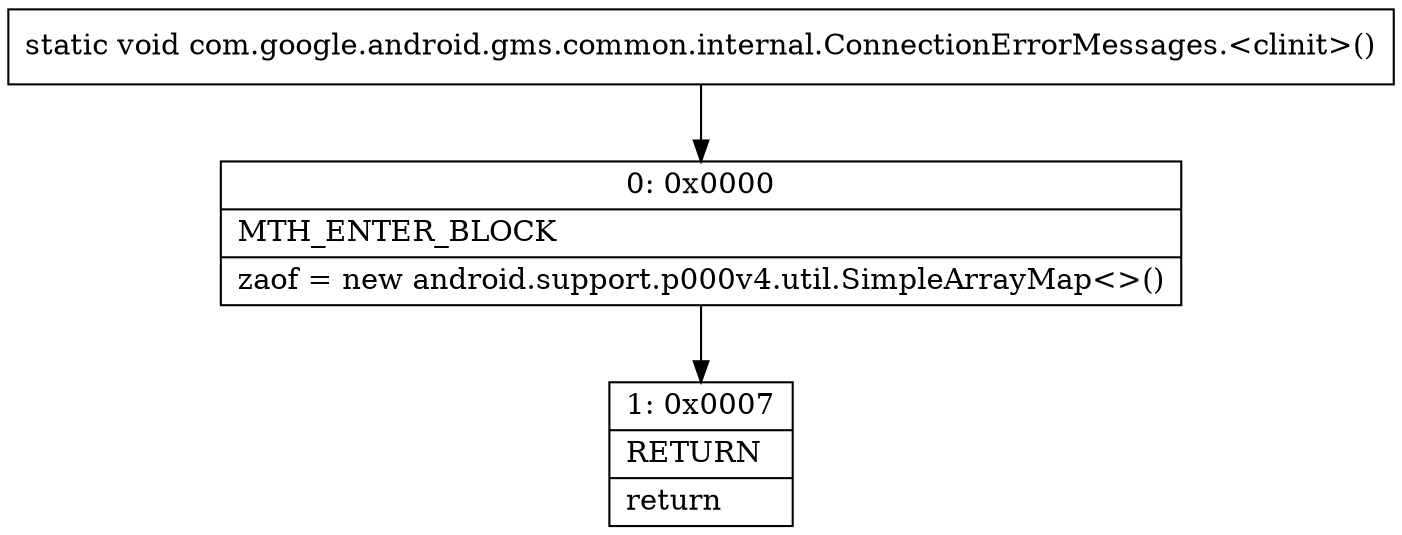 digraph "CFG forcom.google.android.gms.common.internal.ConnectionErrorMessages.\<clinit\>()V" {
Node_0 [shape=record,label="{0\:\ 0x0000|MTH_ENTER_BLOCK\l|zaof = new android.support.p000v4.util.SimpleArrayMap\<\>()\l}"];
Node_1 [shape=record,label="{1\:\ 0x0007|RETURN\l|return\l}"];
MethodNode[shape=record,label="{static void com.google.android.gms.common.internal.ConnectionErrorMessages.\<clinit\>() }"];
MethodNode -> Node_0;
Node_0 -> Node_1;
}

